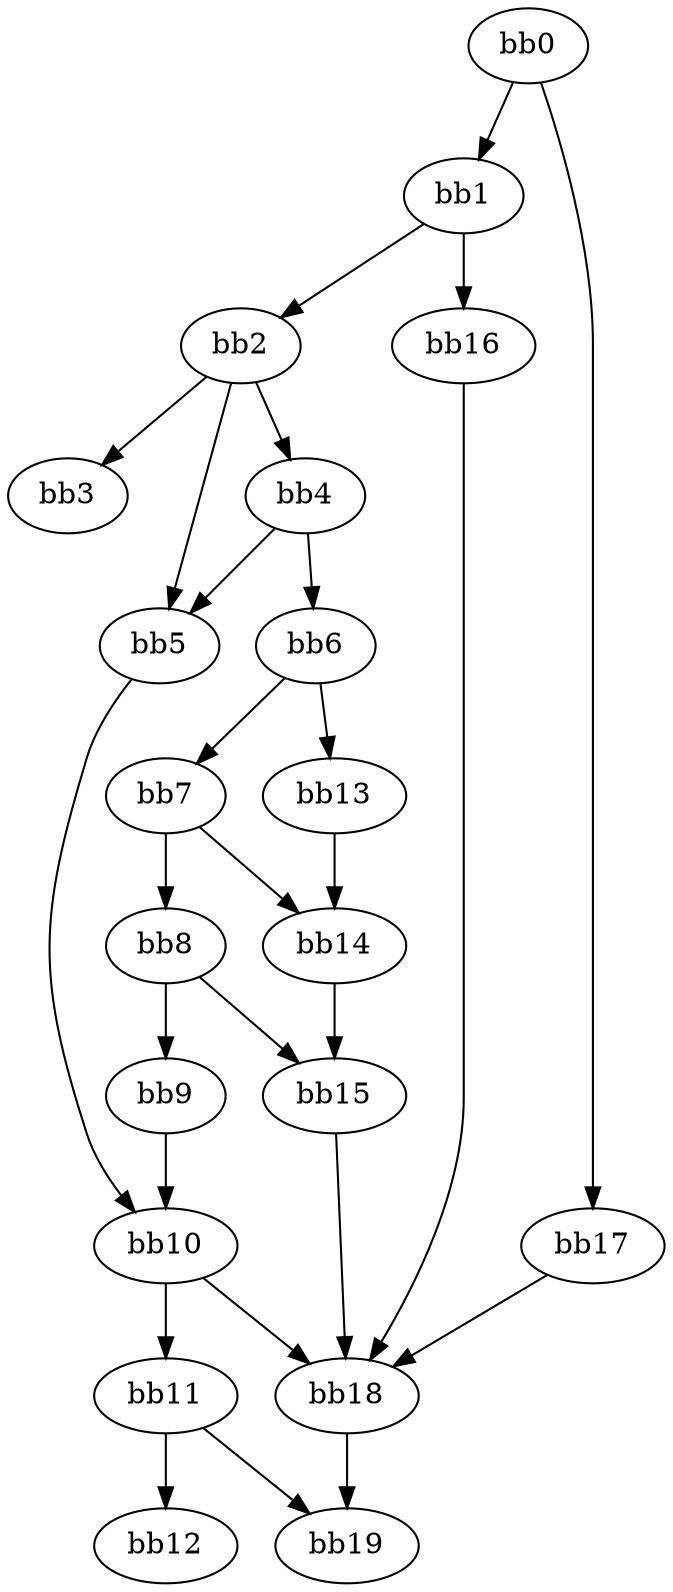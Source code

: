 digraph {
    0 [ label = "bb0\l" ]
    1 [ label = "bb1\l" ]
    2 [ label = "bb2\l" ]
    3 [ label = "bb3\l" ]
    4 [ label = "bb4\l" ]
    5 [ label = "bb5\l" ]
    6 [ label = "bb6\l" ]
    7 [ label = "bb7\l" ]
    8 [ label = "bb8\l" ]
    9 [ label = "bb9\l" ]
    10 [ label = "bb10\l" ]
    11 [ label = "bb11\l" ]
    12 [ label = "bb12\l" ]
    13 [ label = "bb13\l" ]
    14 [ label = "bb14\l" ]
    15 [ label = "bb15\l" ]
    16 [ label = "bb16\l" ]
    17 [ label = "bb17\l" ]
    18 [ label = "bb18\l" ]
    19 [ label = "bb19\l" ]
    0 -> 1 [ ]
    0 -> 17 [ ]
    1 -> 2 [ ]
    1 -> 16 [ ]
    2 -> 3 [ ]
    2 -> 4 [ ]
    2 -> 5 [ ]
    4 -> 5 [ ]
    4 -> 6 [ ]
    5 -> 10 [ ]
    6 -> 7 [ ]
    6 -> 13 [ ]
    7 -> 8 [ ]
    7 -> 14 [ ]
    8 -> 9 [ ]
    8 -> 15 [ ]
    9 -> 10 [ ]
    10 -> 11 [ ]
    10 -> 18 [ ]
    11 -> 12 [ ]
    11 -> 19 [ ]
    13 -> 14 [ ]
    14 -> 15 [ ]
    15 -> 18 [ ]
    16 -> 18 [ ]
    17 -> 18 [ ]
    18 -> 19 [ ]
}

